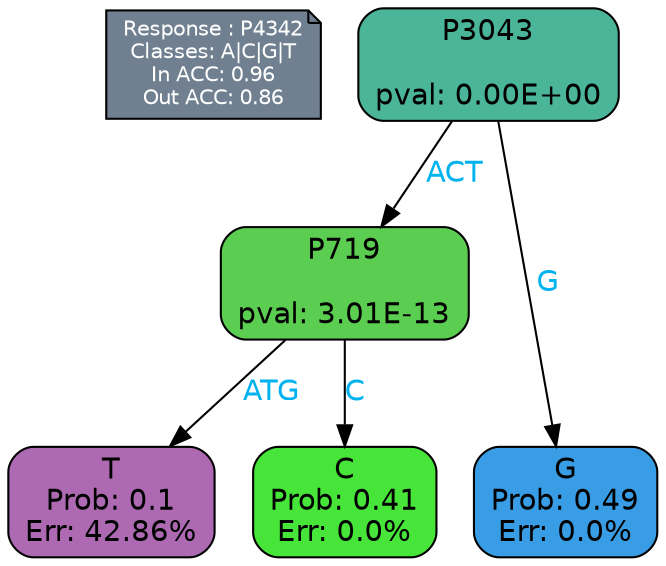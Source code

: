 digraph Tree {
node [shape=box, style="filled, rounded", color="black", fontname=helvetica] ;
graph [ranksep=equally, splines=polylines, bgcolor=transparent, dpi=600] ;
edge [fontname=helvetica] ;
LEGEND [label="Response : P4342
Classes: A|C|G|T
In ACC: 0.96
Out ACC: 0.86
",shape=note,align=left,style=filled,fillcolor="slategray",fontcolor="white",fontsize=10];1 [label="P3043

pval: 0.00E+00", fillcolor="#4ab599"] ;
2 [label="P719

pval: 3.01E-13", fillcolor="#5bcd50"] ;
3 [label="T
Prob: 0.1
Err: 42.86%", fillcolor="#ad6ab3"] ;
4 [label="C
Prob: 0.41
Err: 0.0%", fillcolor="#47e539"] ;
5 [label="G
Prob: 0.49
Err: 0.0%", fillcolor="#399de5"] ;
1 -> 2 [label="ACT",fontcolor=deepskyblue2] ;
1 -> 5 [label="G",fontcolor=deepskyblue2] ;
2 -> 3 [label="ATG",fontcolor=deepskyblue2] ;
2 -> 4 [label="C",fontcolor=deepskyblue2] ;
{rank = same; 3;4;5;}{rank = same; LEGEND;1;}}